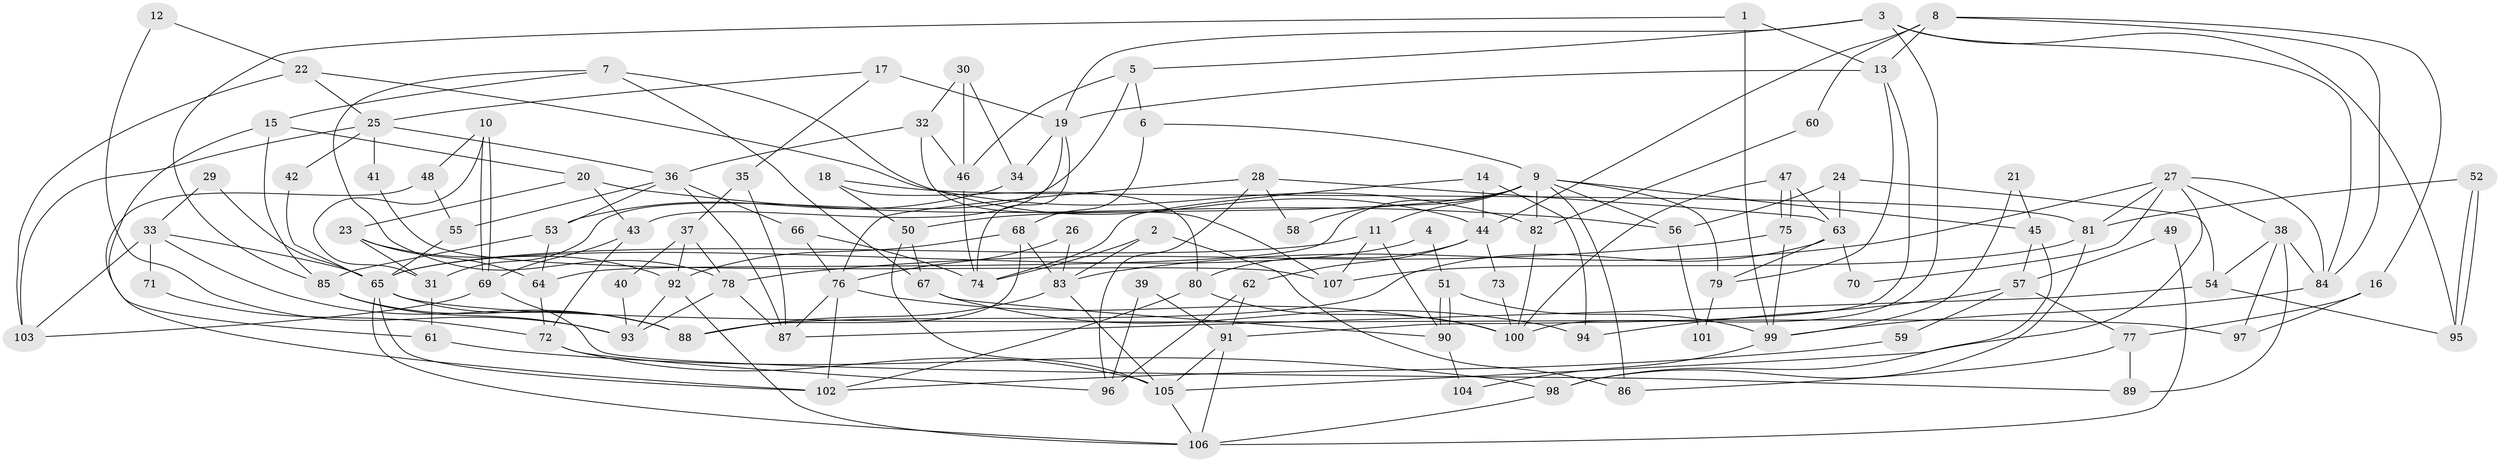 // Generated by graph-tools (version 1.1) at 2025/02/03/09/25 03:02:14]
// undirected, 107 vertices, 214 edges
graph export_dot {
graph [start="1"]
  node [color=gray90,style=filled];
  1;
  2;
  3;
  4;
  5;
  6;
  7;
  8;
  9;
  10;
  11;
  12;
  13;
  14;
  15;
  16;
  17;
  18;
  19;
  20;
  21;
  22;
  23;
  24;
  25;
  26;
  27;
  28;
  29;
  30;
  31;
  32;
  33;
  34;
  35;
  36;
  37;
  38;
  39;
  40;
  41;
  42;
  43;
  44;
  45;
  46;
  47;
  48;
  49;
  50;
  51;
  52;
  53;
  54;
  55;
  56;
  57;
  58;
  59;
  60;
  61;
  62;
  63;
  64;
  65;
  66;
  67;
  68;
  69;
  70;
  71;
  72;
  73;
  74;
  75;
  76;
  77;
  78;
  79;
  80;
  81;
  82;
  83;
  84;
  85;
  86;
  87;
  88;
  89;
  90;
  91;
  92;
  93;
  94;
  95;
  96;
  97;
  98;
  99;
  100;
  101;
  102;
  103;
  104;
  105;
  106;
  107;
  1 -- 13;
  1 -- 85;
  1 -- 99;
  2 -- 74;
  2 -- 83;
  2 -- 86;
  3 -- 84;
  3 -- 100;
  3 -- 5;
  3 -- 19;
  3 -- 95;
  4 -- 51;
  4 -- 65;
  5 -- 6;
  5 -- 31;
  5 -- 46;
  6 -- 9;
  6 -- 68;
  7 -- 15;
  7 -- 44;
  7 -- 67;
  7 -- 78;
  8 -- 84;
  8 -- 13;
  8 -- 16;
  8 -- 44;
  8 -- 60;
  9 -- 11;
  9 -- 64;
  9 -- 45;
  9 -- 50;
  9 -- 56;
  9 -- 58;
  9 -- 79;
  9 -- 82;
  9 -- 86;
  10 -- 69;
  10 -- 69;
  10 -- 31;
  10 -- 48;
  11 -- 65;
  11 -- 107;
  11 -- 90;
  12 -- 22;
  12 -- 93;
  13 -- 19;
  13 -- 91;
  13 -- 79;
  14 -- 94;
  14 -- 74;
  14 -- 44;
  15 -- 20;
  15 -- 61;
  15 -- 85;
  16 -- 97;
  16 -- 77;
  17 -- 19;
  17 -- 25;
  17 -- 35;
  18 -- 50;
  18 -- 80;
  18 -- 81;
  19 -- 43;
  19 -- 34;
  19 -- 74;
  20 -- 23;
  20 -- 43;
  20 -- 56;
  21 -- 45;
  21 -- 99;
  22 -- 25;
  22 -- 103;
  22 -- 82;
  23 -- 92;
  23 -- 64;
  23 -- 31;
  24 -- 56;
  24 -- 63;
  24 -- 54;
  25 -- 36;
  25 -- 103;
  25 -- 41;
  25 -- 42;
  26 -- 76;
  26 -- 83;
  27 -- 84;
  27 -- 83;
  27 -- 38;
  27 -- 70;
  27 -- 81;
  27 -- 105;
  28 -- 76;
  28 -- 63;
  28 -- 58;
  28 -- 96;
  29 -- 33;
  29 -- 65;
  30 -- 34;
  30 -- 46;
  30 -- 32;
  31 -- 61;
  32 -- 46;
  32 -- 36;
  32 -- 107;
  33 -- 65;
  33 -- 88;
  33 -- 71;
  33 -- 103;
  34 -- 53;
  35 -- 87;
  35 -- 37;
  36 -- 87;
  36 -- 53;
  36 -- 55;
  36 -- 66;
  37 -- 92;
  37 -- 40;
  37 -- 78;
  38 -- 54;
  38 -- 84;
  38 -- 89;
  38 -- 97;
  39 -- 91;
  39 -- 96;
  40 -- 93;
  41 -- 107;
  42 -- 65;
  43 -- 69;
  43 -- 72;
  44 -- 62;
  44 -- 73;
  44 -- 80;
  45 -- 98;
  45 -- 57;
  46 -- 74;
  47 -- 100;
  47 -- 75;
  47 -- 75;
  47 -- 63;
  48 -- 102;
  48 -- 55;
  49 -- 106;
  49 -- 57;
  50 -- 67;
  50 -- 105;
  51 -- 90;
  51 -- 90;
  51 -- 99;
  52 -- 95;
  52 -- 95;
  52 -- 81;
  53 -- 85;
  53 -- 64;
  54 -- 95;
  54 -- 87;
  55 -- 65;
  56 -- 101;
  57 -- 77;
  57 -- 59;
  57 -- 94;
  59 -- 102;
  60 -- 82;
  61 -- 98;
  62 -- 91;
  62 -- 96;
  63 -- 79;
  63 -- 70;
  63 -- 88;
  64 -- 72;
  65 -- 88;
  65 -- 97;
  65 -- 102;
  65 -- 106;
  66 -- 76;
  66 -- 74;
  67 -- 90;
  67 -- 94;
  68 -- 92;
  68 -- 88;
  68 -- 83;
  69 -- 89;
  69 -- 103;
  71 -- 72;
  72 -- 105;
  72 -- 96;
  73 -- 100;
  75 -- 78;
  75 -- 99;
  76 -- 102;
  76 -- 87;
  76 -- 100;
  77 -- 86;
  77 -- 89;
  78 -- 87;
  78 -- 93;
  79 -- 101;
  80 -- 100;
  80 -- 102;
  81 -- 98;
  81 -- 107;
  82 -- 100;
  83 -- 105;
  83 -- 88;
  84 -- 99;
  85 -- 88;
  85 -- 93;
  90 -- 104;
  91 -- 106;
  91 -- 105;
  92 -- 93;
  92 -- 106;
  98 -- 106;
  99 -- 104;
  105 -- 106;
}
